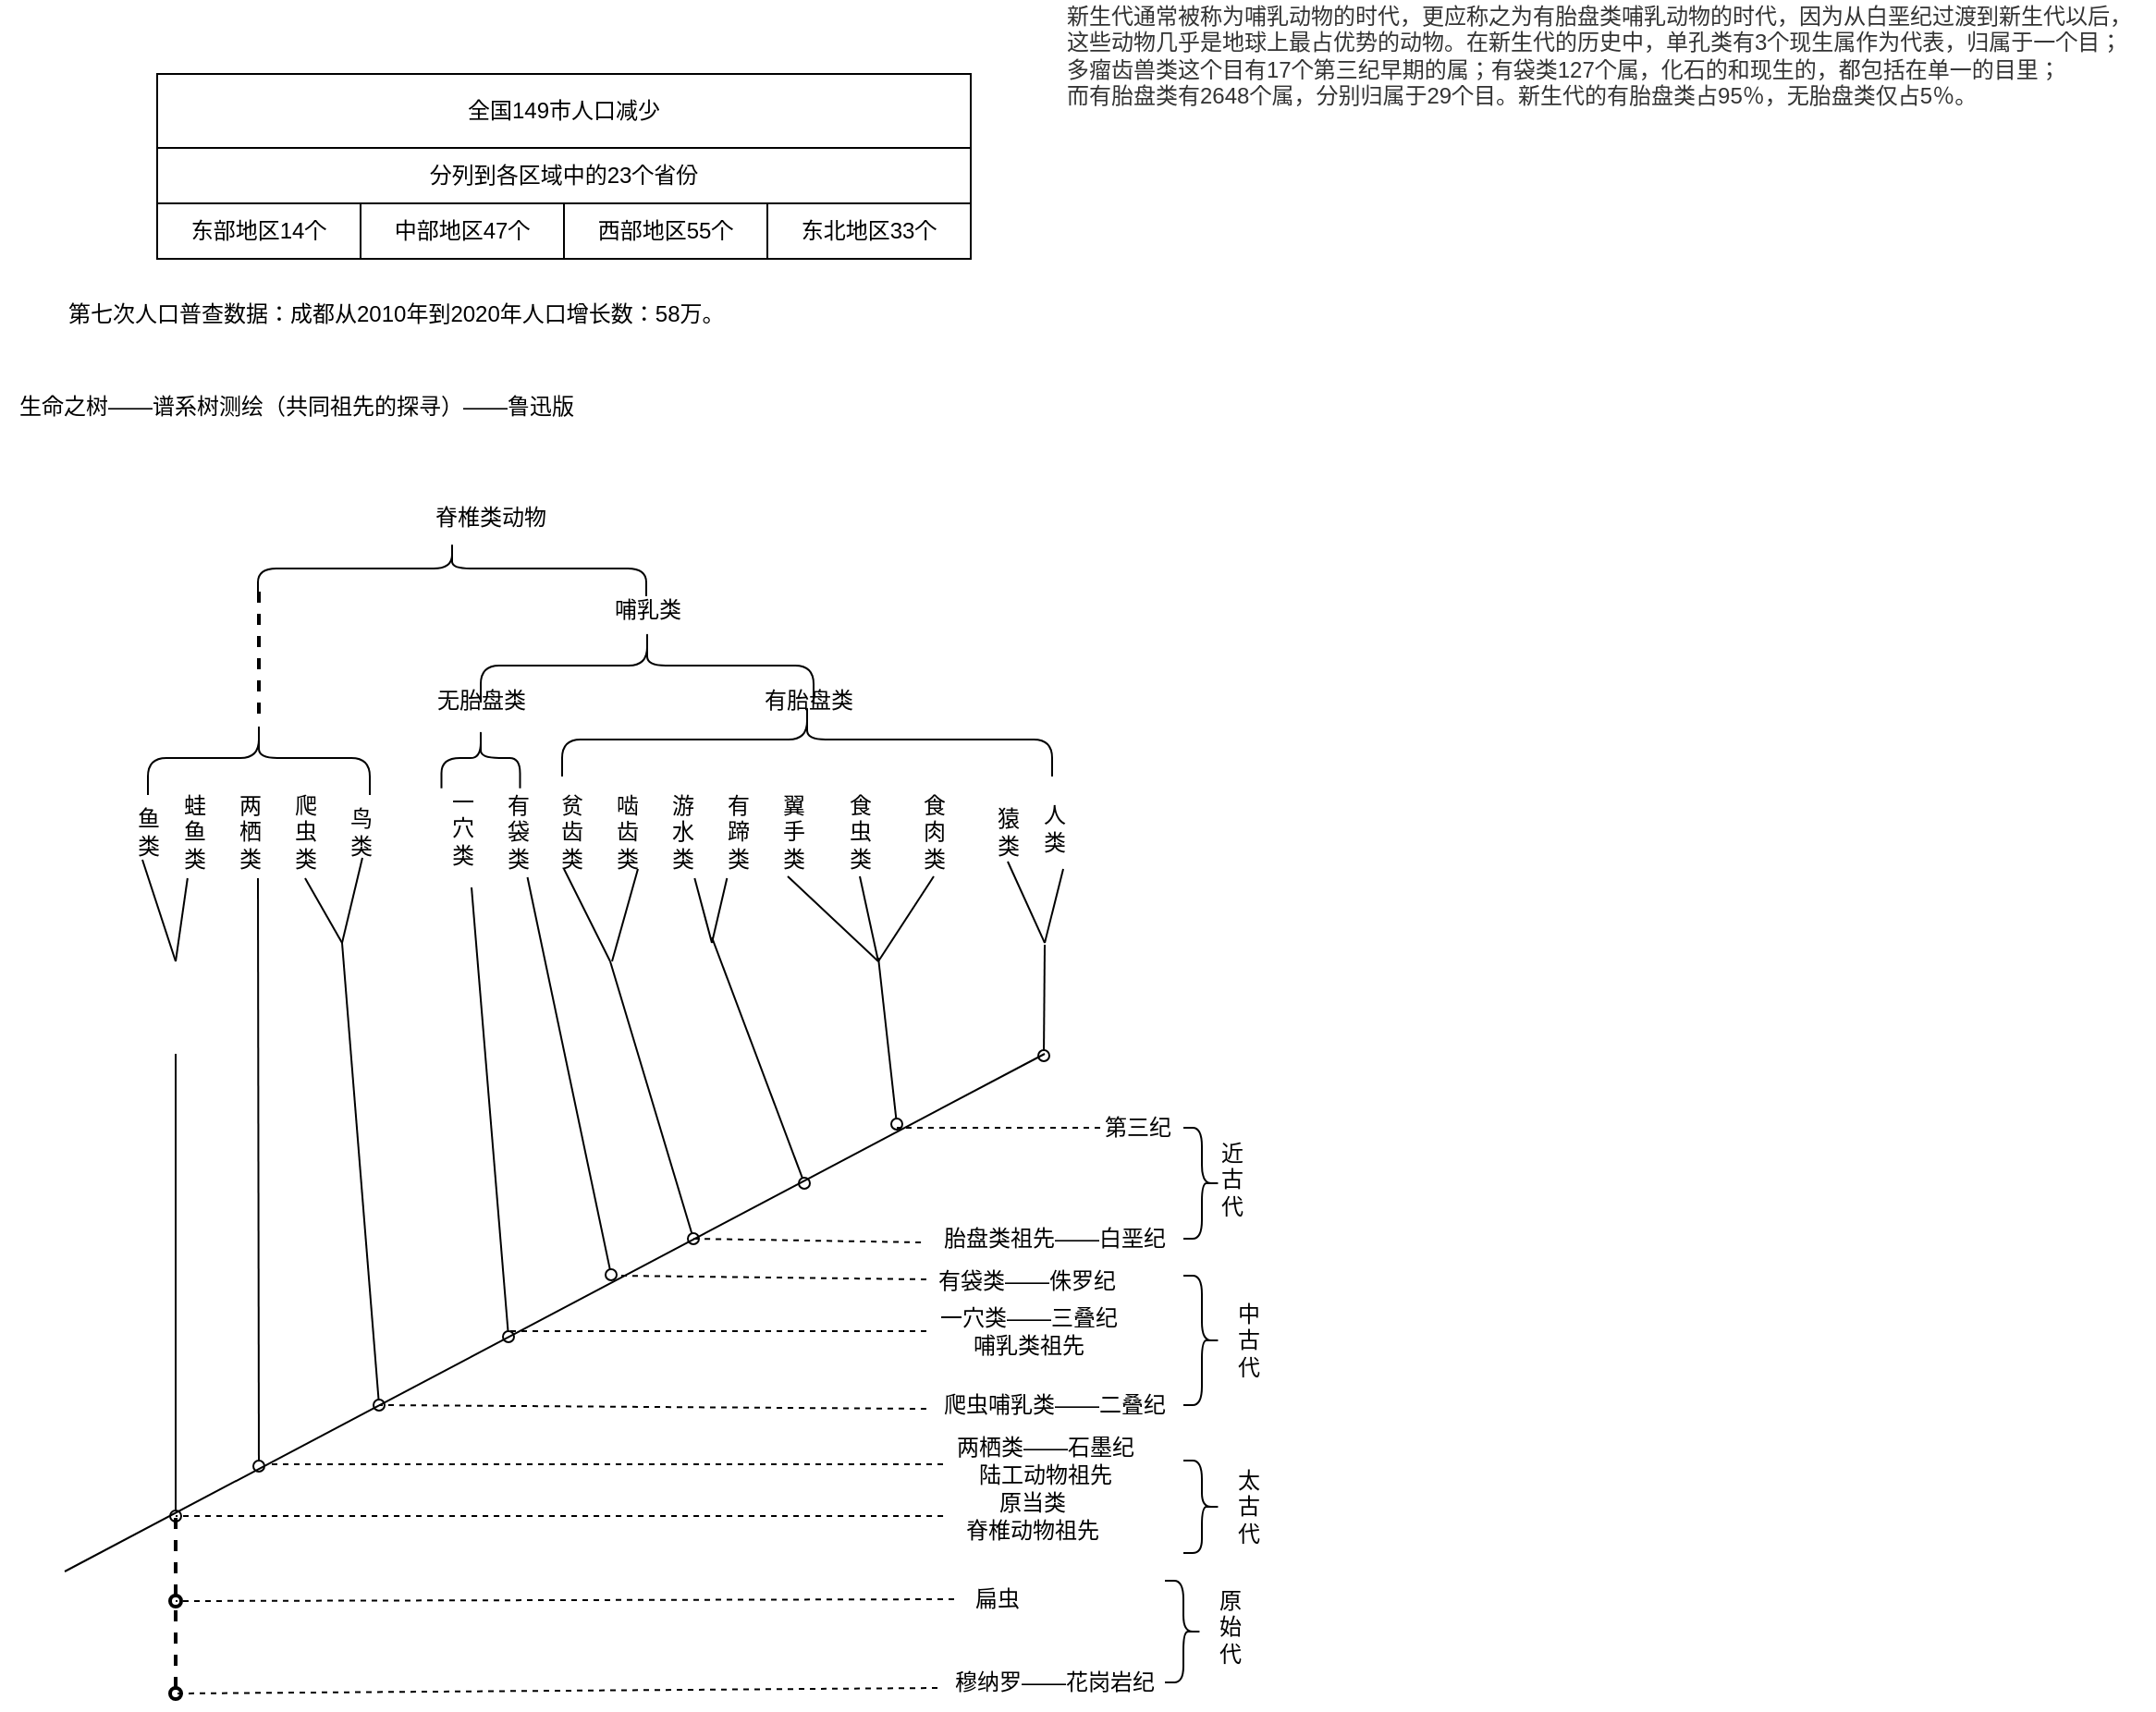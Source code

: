 <mxfile version="14.9.6" type="github">
  <diagram id="l7Ko_PinxQo50UgZ7-K5" name="Page-1">
    <mxGraphModel dx="765" dy="731" grid="1" gridSize="10" guides="1" tooltips="1" connect="1" arrows="1" fold="1" page="1" pageScale="1" pageWidth="827" pageHeight="1169" math="0" shadow="0">
      <root>
        <mxCell id="0" />
        <mxCell id="1" parent="0" />
        <mxCell id="cFST7dc2pD31edWH3BOT-1" value="全国149市人口减少" style="rounded=0;whiteSpace=wrap;html=1;" parent="1" vertex="1">
          <mxGeometry x="90" y="80" width="440" height="40" as="geometry" />
        </mxCell>
        <mxCell id="cFST7dc2pD31edWH3BOT-2" value="分列到各区域中的23个省份" style="rounded=0;whiteSpace=wrap;html=1;" parent="1" vertex="1">
          <mxGeometry x="90" y="120" width="440" height="30" as="geometry" />
        </mxCell>
        <mxCell id="cFST7dc2pD31edWH3BOT-3" value="东部地区14个" style="rounded=0;whiteSpace=wrap;html=1;" parent="1" vertex="1">
          <mxGeometry x="90" y="150" width="110" height="30" as="geometry" />
        </mxCell>
        <mxCell id="cFST7dc2pD31edWH3BOT-4" value="中部地区47个" style="rounded=0;whiteSpace=wrap;html=1;" parent="1" vertex="1">
          <mxGeometry x="200" y="150" width="110" height="30" as="geometry" />
        </mxCell>
        <mxCell id="cFST7dc2pD31edWH3BOT-5" value="西部地区55个" style="rounded=0;whiteSpace=wrap;html=1;" parent="1" vertex="1">
          <mxGeometry x="310" y="150" width="110" height="30" as="geometry" />
        </mxCell>
        <mxCell id="cFST7dc2pD31edWH3BOT-6" value="东北地区33个" style="rounded=0;whiteSpace=wrap;html=1;" parent="1" vertex="1">
          <mxGeometry x="420" y="150" width="110" height="30" as="geometry" />
        </mxCell>
        <mxCell id="VBDfhCNgzuD13jIUxgFp-1" value="第七次人口普查数据：成都从2010年到2020年人口增长数：58万。" style="text;html=1;align=left;verticalAlign=middle;resizable=0;points=[];autosize=1;strokeColor=none;" parent="1" vertex="1">
          <mxGeometry x="40" y="200" width="370" height="20" as="geometry" />
        </mxCell>
        <mxCell id="sI_rSDqrXAOF6AItgc4k-2" value="" style="shape=curlyBracket;whiteSpace=wrap;html=1;rounded=1;flipH=1;rotation=-90;" vertex="1" parent="1">
          <mxGeometry x="234.5" y="242.5" width="30" height="210" as="geometry" />
        </mxCell>
        <mxCell id="sI_rSDqrXAOF6AItgc4k-3" value="脊椎类动物" style="text;html=1;align=center;verticalAlign=middle;resizable=0;points=[];autosize=1;strokeColor=none;" vertex="1" parent="1">
          <mxGeometry x="230" y="310" width="80" height="20" as="geometry" />
        </mxCell>
        <mxCell id="sI_rSDqrXAOF6AItgc4k-4" value="" style="shape=curlyBracket;whiteSpace=wrap;html=1;rounded=1;flipH=1;rotation=-90;" vertex="1" parent="1">
          <mxGeometry x="125" y="390" width="40" height="120" as="geometry" />
        </mxCell>
        <mxCell id="sI_rSDqrXAOF6AItgc4k-5" value="鱼&lt;br&gt;类" style="text;html=1;align=center;verticalAlign=middle;resizable=0;points=[];autosize=1;strokeColor=none;" vertex="1" parent="1">
          <mxGeometry x="70" y="475" width="30" height="30" as="geometry" />
        </mxCell>
        <mxCell id="sI_rSDqrXAOF6AItgc4k-6" value="蛙&lt;br&gt;鱼&lt;br&gt;类" style="text;html=1;align=center;verticalAlign=middle;resizable=0;points=[];autosize=1;strokeColor=none;" vertex="1" parent="1">
          <mxGeometry x="95" y="465" width="30" height="50" as="geometry" />
        </mxCell>
        <mxCell id="sI_rSDqrXAOF6AItgc4k-7" value="两&lt;br&gt;栖&lt;br&gt;类" style="text;html=1;align=center;verticalAlign=middle;resizable=0;points=[];autosize=1;strokeColor=none;" vertex="1" parent="1">
          <mxGeometry x="125" y="465" width="30" height="50" as="geometry" />
        </mxCell>
        <mxCell id="sI_rSDqrXAOF6AItgc4k-8" value="爬&lt;br&gt;虫&lt;br&gt;类" style="text;html=1;align=center;verticalAlign=middle;resizable=0;points=[];autosize=1;strokeColor=none;" vertex="1" parent="1">
          <mxGeometry x="155" y="465" width="30" height="50" as="geometry" />
        </mxCell>
        <mxCell id="sI_rSDqrXAOF6AItgc4k-9" value="鸟&lt;br&gt;类" style="text;html=1;align=center;verticalAlign=middle;resizable=0;points=[];autosize=1;strokeColor=none;" vertex="1" parent="1">
          <mxGeometry x="185" y="475" width="30" height="30" as="geometry" />
        </mxCell>
        <mxCell id="sI_rSDqrXAOF6AItgc4k-10" value="一&lt;br&gt;穴&lt;br&gt;类" style="text;html=1;align=center;verticalAlign=middle;resizable=0;points=[];autosize=1;strokeColor=none;" vertex="1" parent="1">
          <mxGeometry x="240" y="462.5" width="30" height="50" as="geometry" />
        </mxCell>
        <mxCell id="sI_rSDqrXAOF6AItgc4k-11" value="有&lt;br&gt;袋&lt;br&gt;类" style="text;html=1;align=center;verticalAlign=middle;resizable=0;points=[];autosize=1;strokeColor=none;" vertex="1" parent="1">
          <mxGeometry x="270" y="464.5" width="30" height="50" as="geometry" />
        </mxCell>
        <mxCell id="sI_rSDqrXAOF6AItgc4k-12" value="贫&lt;br&gt;齿&lt;br&gt;类" style="text;html=1;align=center;verticalAlign=middle;resizable=0;points=[];autosize=1;strokeColor=none;" vertex="1" parent="1">
          <mxGeometry x="299" y="465" width="30" height="50" as="geometry" />
        </mxCell>
        <mxCell id="sI_rSDqrXAOF6AItgc4k-14" value="生命之树——谱系树测绘（共同祖先的探寻）——鲁迅版" style="text;html=1;align=center;verticalAlign=middle;resizable=0;points=[];autosize=1;strokeColor=none;" vertex="1" parent="1">
          <mxGeometry x="5" y="250" width="320" height="20" as="geometry" />
        </mxCell>
        <mxCell id="sI_rSDqrXAOF6AItgc4k-15" value="啮&lt;br&gt;齿&lt;br&gt;类" style="text;html=1;align=center;verticalAlign=middle;resizable=0;points=[];autosize=1;strokeColor=none;" vertex="1" parent="1">
          <mxGeometry x="329" y="465" width="30" height="50" as="geometry" />
        </mxCell>
        <mxCell id="sI_rSDqrXAOF6AItgc4k-16" value="游&lt;br&gt;水&lt;br&gt;类" style="text;html=1;align=center;verticalAlign=middle;resizable=0;points=[];autosize=1;strokeColor=none;" vertex="1" parent="1">
          <mxGeometry x="359" y="465" width="30" height="50" as="geometry" />
        </mxCell>
        <mxCell id="sI_rSDqrXAOF6AItgc4k-17" value="&lt;span style=&quot;color: rgb(51 , 51 , 51) ; font-family: &amp;#34;arial&amp;#34; , &amp;#34;pingfang sc&amp;#34; , &amp;#34;microsoft yahei&amp;#34; , sans-serif ; background-color: rgb(255 , 255 , 255)&quot;&gt;&lt;font style=&quot;font-size: 12px&quot;&gt;新生代通常被称为哺乳动物的时代，更应称之为有胎盘类哺乳动物的时代，因为从白垩纪过渡到新生代以后，&lt;br&gt;这些动物几乎是地球上最占优势的动物。在新生代的历史中，单孔类有3个现生属作为代表，归属于一个目；&lt;br&gt;多瘤齿兽类这个目有17个第三纪早期的属；有袋类127个属，化石的和现生的，都包括在单一的目里；&lt;br&gt;而有胎盘类有2648个属，分别归属于29个目。新生代的有胎盘类占95％，无胎盘类仅占5％。&lt;/font&gt;&lt;/span&gt;" style="text;html=1;align=left;verticalAlign=middle;resizable=0;points=[];autosize=1;strokeColor=none;" vertex="1" parent="1">
          <mxGeometry x="580" y="40" width="590" height="60" as="geometry" />
        </mxCell>
        <mxCell id="sI_rSDqrXAOF6AItgc4k-18" value="有&lt;br&gt;蹄&lt;br&gt;类" style="text;html=1;align=center;verticalAlign=middle;resizable=0;points=[];autosize=1;strokeColor=none;" vertex="1" parent="1">
          <mxGeometry x="389" y="465" width="30" height="50" as="geometry" />
        </mxCell>
        <mxCell id="sI_rSDqrXAOF6AItgc4k-19" value="翼&lt;br&gt;手&lt;br&gt;类" style="text;html=1;align=center;verticalAlign=middle;resizable=0;points=[];autosize=1;strokeColor=none;" vertex="1" parent="1">
          <mxGeometry x="419" y="465" width="30" height="50" as="geometry" />
        </mxCell>
        <mxCell id="sI_rSDqrXAOF6AItgc4k-20" value="食&lt;br&gt;虫&lt;br&gt;类" style="text;html=1;align=center;verticalAlign=middle;resizable=0;points=[];autosize=1;strokeColor=none;" vertex="1" parent="1">
          <mxGeometry x="455" y="465" width="30" height="50" as="geometry" />
        </mxCell>
        <mxCell id="sI_rSDqrXAOF6AItgc4k-21" value="食&lt;br&gt;肉&lt;br&gt;类" style="text;html=1;align=center;verticalAlign=middle;resizable=0;points=[];autosize=1;strokeColor=none;" vertex="1" parent="1">
          <mxGeometry x="495" y="465" width="30" height="50" as="geometry" />
        </mxCell>
        <mxCell id="sI_rSDqrXAOF6AItgc4k-22" value="猿&lt;br&gt;类" style="text;html=1;align=center;verticalAlign=middle;resizable=0;points=[];autosize=1;strokeColor=none;" vertex="1" parent="1">
          <mxGeometry x="535" y="475" width="30" height="30" as="geometry" />
        </mxCell>
        <mxCell id="sI_rSDqrXAOF6AItgc4k-23" value="人&lt;br&gt;类" style="text;html=1;align=center;verticalAlign=middle;resizable=0;points=[];autosize=1;strokeColor=none;" vertex="1" parent="1">
          <mxGeometry x="560" y="472.5" width="30" height="30" as="geometry" />
        </mxCell>
        <mxCell id="sI_rSDqrXAOF6AItgc4k-24" value="" style="shape=curlyBracket;whiteSpace=wrap;html=1;rounded=1;flipH=1;rotation=-90;" vertex="1" parent="1">
          <mxGeometry x="248.62" y="428.75" width="32.75" height="42.5" as="geometry" />
        </mxCell>
        <mxCell id="sI_rSDqrXAOF6AItgc4k-25" value="" style="shape=curlyBracket;whiteSpace=wrap;html=1;rounded=1;flipH=1;rotation=-90;" vertex="1" parent="1">
          <mxGeometry x="421.5" y="307.5" width="40" height="265" as="geometry" />
        </mxCell>
        <mxCell id="sI_rSDqrXAOF6AItgc4k-26" value="无胎盘类" style="text;html=1;align=center;verticalAlign=middle;resizable=0;points=[];autosize=1;strokeColor=none;" vertex="1" parent="1">
          <mxGeometry x="234.99" y="408.75" width="60" height="20" as="geometry" />
        </mxCell>
        <mxCell id="sI_rSDqrXAOF6AItgc4k-27" value="有胎盘类" style="text;html=1;align=center;verticalAlign=middle;resizable=0;points=[];autosize=1;strokeColor=none;" vertex="1" parent="1">
          <mxGeometry x="411.5" y="408.75" width="60" height="20" as="geometry" />
        </mxCell>
        <mxCell id="sI_rSDqrXAOF6AItgc4k-28" value="" style="shape=curlyBracket;whiteSpace=wrap;html=1;rounded=1;flipH=1;rotation=-90;" vertex="1" parent="1">
          <mxGeometry x="335" y="310" width="40" height="180" as="geometry" />
        </mxCell>
        <mxCell id="sI_rSDqrXAOF6AItgc4k-29" value="哺乳类" style="text;html=1;align=center;verticalAlign=middle;resizable=0;points=[];autosize=1;strokeColor=none;" vertex="1" parent="1">
          <mxGeometry x="330" y="360" width="50" height="20" as="geometry" />
        </mxCell>
        <mxCell id="sI_rSDqrXAOF6AItgc4k-30" value="" style="line;strokeWidth=2;direction=south;html=1;dashed=1;" vertex="1" parent="1">
          <mxGeometry x="140" y="360" width="10" height="70" as="geometry" />
        </mxCell>
        <mxCell id="sI_rSDqrXAOF6AItgc4k-37" value="" style="endArrow=none;html=1;" edge="1" parent="1">
          <mxGeometry width="50" height="50" relative="1" as="geometry">
            <mxPoint x="40" y="890" as="sourcePoint" />
            <mxPoint x="570" y="610" as="targetPoint" />
          </mxGeometry>
        </mxCell>
        <mxCell id="sI_rSDqrXAOF6AItgc4k-38" value="" style="endArrow=none;html=1;startArrow=oval;startFill=0;" edge="1" parent="1">
          <mxGeometry width="50" height="50" relative="1" as="geometry">
            <mxPoint x="100" y="860" as="sourcePoint" />
            <mxPoint x="100" y="610" as="targetPoint" />
          </mxGeometry>
        </mxCell>
        <mxCell id="sI_rSDqrXAOF6AItgc4k-39" value="" style="endArrow=none;html=1;startArrow=oval;startFill=0;" edge="1" parent="1">
          <mxGeometry width="50" height="50" relative="1" as="geometry">
            <mxPoint x="145" y="833" as="sourcePoint" />
            <mxPoint x="144.5" y="515" as="targetPoint" />
          </mxGeometry>
        </mxCell>
        <mxCell id="sI_rSDqrXAOF6AItgc4k-40" value="" style="endArrow=none;html=1;startArrow=oval;startFill=0;" edge="1" parent="1">
          <mxGeometry width="50" height="50" relative="1" as="geometry">
            <mxPoint x="210" y="800" as="sourcePoint" />
            <mxPoint x="190" y="550" as="targetPoint" />
          </mxGeometry>
        </mxCell>
        <mxCell id="sI_rSDqrXAOF6AItgc4k-42" value="" style="endArrow=none;html=1;entryX=0.4;entryY=1;entryDx=0;entryDy=0;entryPerimeter=0;" edge="1" parent="1" target="sI_rSDqrXAOF6AItgc4k-5">
          <mxGeometry width="50" height="50" relative="1" as="geometry">
            <mxPoint x="100" y="560" as="sourcePoint" />
            <mxPoint x="400" y="660" as="targetPoint" />
          </mxGeometry>
        </mxCell>
        <mxCell id="sI_rSDqrXAOF6AItgc4k-43" value="" style="endArrow=none;html=1;" edge="1" parent="1" target="sI_rSDqrXAOF6AItgc4k-6">
          <mxGeometry width="50" height="50" relative="1" as="geometry">
            <mxPoint x="100" y="560" as="sourcePoint" />
            <mxPoint x="92" y="515" as="targetPoint" />
          </mxGeometry>
        </mxCell>
        <mxCell id="sI_rSDqrXAOF6AItgc4k-44" value="" style="endArrow=none;html=1;entryX=0.5;entryY=1;entryDx=0;entryDy=0;entryPerimeter=0;" edge="1" parent="1" target="sI_rSDqrXAOF6AItgc4k-8">
          <mxGeometry width="50" height="50" relative="1" as="geometry">
            <mxPoint x="190" y="550" as="sourcePoint" />
            <mxPoint x="102" y="525" as="targetPoint" />
          </mxGeometry>
        </mxCell>
        <mxCell id="sI_rSDqrXAOF6AItgc4k-45" value="" style="endArrow=none;html=1;entryX=0.533;entryY=0.967;entryDx=0;entryDy=0;entryPerimeter=0;" edge="1" parent="1" target="sI_rSDqrXAOF6AItgc4k-9">
          <mxGeometry width="50" height="50" relative="1" as="geometry">
            <mxPoint x="190" y="550" as="sourcePoint" />
            <mxPoint x="112" y="535" as="targetPoint" />
          </mxGeometry>
        </mxCell>
        <mxCell id="sI_rSDqrXAOF6AItgc4k-46" value="" style="endArrow=none;html=1;" edge="1" parent="1">
          <mxGeometry width="50" height="50" relative="1" as="geometry">
            <mxPoint x="335" y="560" as="sourcePoint" />
            <mxPoint x="310" y="510" as="targetPoint" />
          </mxGeometry>
        </mxCell>
        <mxCell id="sI_rSDqrXAOF6AItgc4k-47" value="" style="endArrow=none;html=1;startArrow=oval;startFill=0;entryX=0.667;entryY=1.15;entryDx=0;entryDy=0;entryPerimeter=0;" edge="1" parent="1" target="sI_rSDqrXAOF6AItgc4k-10">
          <mxGeometry width="50" height="50" relative="1" as="geometry">
            <mxPoint x="280" y="763" as="sourcePoint" />
            <mxPoint x="280.99" y="530.5" as="targetPoint" />
          </mxGeometry>
        </mxCell>
        <mxCell id="sI_rSDqrXAOF6AItgc4k-48" value="" style="endArrow=none;html=1;startArrow=oval;startFill=0;" edge="1" parent="1" target="sI_rSDqrXAOF6AItgc4k-11">
          <mxGeometry width="50" height="50" relative="1" as="geometry">
            <mxPoint x="335.5" y="729.5" as="sourcePoint" />
            <mxPoint x="335" y="515" as="targetPoint" />
          </mxGeometry>
        </mxCell>
        <mxCell id="sI_rSDqrXAOF6AItgc4k-49" value="" style="endArrow=none;html=1;startArrow=oval;startFill=0;" edge="1" parent="1">
          <mxGeometry width="50" height="50" relative="1" as="geometry">
            <mxPoint x="380" y="710" as="sourcePoint" />
            <mxPoint x="335" y="560" as="targetPoint" />
          </mxGeometry>
        </mxCell>
        <mxCell id="sI_rSDqrXAOF6AItgc4k-51" value="" style="endArrow=none;html=1;" edge="1" parent="1">
          <mxGeometry width="50" height="50" relative="1" as="geometry">
            <mxPoint x="336" y="560" as="sourcePoint" />
            <mxPoint x="350" y="510" as="targetPoint" />
          </mxGeometry>
        </mxCell>
        <mxCell id="sI_rSDqrXAOF6AItgc4k-52" value="" style="endArrow=none;html=1;" edge="1" parent="1" target="sI_rSDqrXAOF6AItgc4k-16">
          <mxGeometry width="50" height="50" relative="1" as="geometry">
            <mxPoint x="390" y="550" as="sourcePoint" />
            <mxPoint x="337" y="525" as="targetPoint" />
          </mxGeometry>
        </mxCell>
        <mxCell id="sI_rSDqrXAOF6AItgc4k-53" value="" style="endArrow=none;html=1;" edge="1" parent="1" target="sI_rSDqrXAOF6AItgc4k-18">
          <mxGeometry width="50" height="50" relative="1" as="geometry">
            <mxPoint x="390" y="550" as="sourcePoint" />
            <mxPoint x="347" y="535" as="targetPoint" />
          </mxGeometry>
        </mxCell>
        <mxCell id="sI_rSDqrXAOF6AItgc4k-54" value="" style="endArrow=none;html=1;startArrow=oval;startFill=0;" edge="1" parent="1">
          <mxGeometry width="50" height="50" relative="1" as="geometry">
            <mxPoint x="440" y="680" as="sourcePoint" />
            <mxPoint x="390" y="547" as="targetPoint" />
          </mxGeometry>
        </mxCell>
        <mxCell id="sI_rSDqrXAOF6AItgc4k-55" value="" style="endArrow=none;html=1;entryX=0.4;entryY=0.98;entryDx=0;entryDy=0;entryPerimeter=0;" edge="1" parent="1" target="sI_rSDqrXAOF6AItgc4k-19">
          <mxGeometry width="50" height="50" relative="1" as="geometry">
            <mxPoint x="480" y="560" as="sourcePoint" />
            <mxPoint x="390.667" y="525" as="targetPoint" />
          </mxGeometry>
        </mxCell>
        <mxCell id="sI_rSDqrXAOF6AItgc4k-56" value="" style="endArrow=none;html=1;entryX=0.5;entryY=0.98;entryDx=0;entryDy=0;entryPerimeter=0;" edge="1" parent="1" target="sI_rSDqrXAOF6AItgc4k-20">
          <mxGeometry width="50" height="50" relative="1" as="geometry">
            <mxPoint x="480" y="560" as="sourcePoint" />
            <mxPoint x="400.667" y="535" as="targetPoint" />
          </mxGeometry>
        </mxCell>
        <mxCell id="sI_rSDqrXAOF6AItgc4k-57" value="" style="endArrow=none;html=1;entryX=0.5;entryY=0.98;entryDx=0;entryDy=0;entryPerimeter=0;" edge="1" parent="1" target="sI_rSDqrXAOF6AItgc4k-21">
          <mxGeometry width="50" height="50" relative="1" as="geometry">
            <mxPoint x="480" y="560" as="sourcePoint" />
            <mxPoint x="410.667" y="545" as="targetPoint" />
          </mxGeometry>
        </mxCell>
        <mxCell id="sI_rSDqrXAOF6AItgc4k-58" value="" style="endArrow=none;html=1;startArrow=oval;startFill=0;" edge="1" parent="1">
          <mxGeometry width="50" height="50" relative="1" as="geometry">
            <mxPoint x="490" y="648" as="sourcePoint" />
            <mxPoint x="480" y="558" as="targetPoint" />
          </mxGeometry>
        </mxCell>
        <mxCell id="sI_rSDqrXAOF6AItgc4k-59" value="" style="endArrow=none;html=1;entryX=0.5;entryY=1.033;entryDx=0;entryDy=0;entryPerimeter=0;" edge="1" parent="1" target="sI_rSDqrXAOF6AItgc4k-22">
          <mxGeometry width="50" height="50" relative="1" as="geometry">
            <mxPoint x="570" y="550" as="sourcePoint" />
            <mxPoint x="520" y="524" as="targetPoint" />
          </mxGeometry>
        </mxCell>
        <mxCell id="sI_rSDqrXAOF6AItgc4k-60" value="" style="endArrow=none;html=1;entryX=0.667;entryY=1.25;entryDx=0;entryDy=0;entryPerimeter=0;" edge="1" parent="1" target="sI_rSDqrXAOF6AItgc4k-23">
          <mxGeometry width="50" height="50" relative="1" as="geometry">
            <mxPoint x="570" y="550" as="sourcePoint" />
            <mxPoint x="530" y="534" as="targetPoint" />
          </mxGeometry>
        </mxCell>
        <mxCell id="sI_rSDqrXAOF6AItgc4k-61" value="" style="endArrow=none;html=1;startArrow=oval;startFill=0;" edge="1" parent="1">
          <mxGeometry width="50" height="50" relative="1" as="geometry">
            <mxPoint x="569.5" y="611" as="sourcePoint" />
            <mxPoint x="570" y="551" as="targetPoint" />
          </mxGeometry>
        </mxCell>
        <mxCell id="sI_rSDqrXAOF6AItgc4k-63" value="" style="endArrow=none;dashed=1;html=1;exitX=-0.014;exitY=0.6;exitDx=0;exitDy=0;exitPerimeter=0;" edge="1" parent="1" source="sI_rSDqrXAOF6AItgc4k-85">
          <mxGeometry width="50" height="50" relative="1" as="geometry">
            <mxPoint x="620" y="710" as="sourcePoint" />
            <mxPoint x="380" y="710" as="targetPoint" />
          </mxGeometry>
        </mxCell>
        <mxCell id="sI_rSDqrXAOF6AItgc4k-64" value="" style="endArrow=none;dashed=1;html=1;startArrow=none;exitX=0.009;exitY=0.45;exitDx=0;exitDy=0;exitPerimeter=0;" edge="1" parent="1" source="sI_rSDqrXAOF6AItgc4k-83">
          <mxGeometry width="50" height="50" relative="1" as="geometry">
            <mxPoint x="510" y="730" as="sourcePoint" />
            <mxPoint x="340" y="730" as="targetPoint" />
          </mxGeometry>
        </mxCell>
        <mxCell id="sI_rSDqrXAOF6AItgc4k-65" value="" style="endArrow=none;dashed=1;html=1;" edge="1" parent="1" source="sI_rSDqrXAOF6AItgc4k-80">
          <mxGeometry width="50" height="50" relative="1" as="geometry">
            <mxPoint x="650" y="750" as="sourcePoint" />
            <mxPoint x="280" y="760" as="targetPoint" />
          </mxGeometry>
        </mxCell>
        <mxCell id="sI_rSDqrXAOF6AItgc4k-66" value="" style="endArrow=none;dashed=1;html=1;exitX=0.007;exitY=0.6;exitDx=0;exitDy=0;exitPerimeter=0;" edge="1" parent="1" source="sI_rSDqrXAOF6AItgc4k-79">
          <mxGeometry width="50" height="50" relative="1" as="geometry">
            <mxPoint x="540" y="770" as="sourcePoint" />
            <mxPoint x="210" y="800" as="targetPoint" />
          </mxGeometry>
        </mxCell>
        <mxCell id="sI_rSDqrXAOF6AItgc4k-67" value="" style="endArrow=none;dashed=1;html=1;" edge="1" parent="1">
          <mxGeometry width="50" height="50" relative="1" as="geometry">
            <mxPoint x="515" y="832" as="sourcePoint" />
            <mxPoint x="150" y="832" as="targetPoint" />
          </mxGeometry>
        </mxCell>
        <mxCell id="sI_rSDqrXAOF6AItgc4k-68" value="" style="endArrow=none;dashed=1;html=1;exitX=-0.033;exitY=0.5;exitDx=0;exitDy=0;exitPerimeter=0;" edge="1" parent="1" source="sI_rSDqrXAOF6AItgc4k-77">
          <mxGeometry width="50" height="50" relative="1" as="geometry">
            <mxPoint x="535" y="864.531" as="sourcePoint" />
            <mxPoint x="100" y="860" as="targetPoint" />
          </mxGeometry>
        </mxCell>
        <mxCell id="sI_rSDqrXAOF6AItgc4k-70" value="" style="endArrow=none;dashed=1;html=1;exitX=0.1;exitY=0.5;exitDx=0;exitDy=0;exitPerimeter=0;" edge="1" parent="1" source="sI_rSDqrXAOF6AItgc4k-87">
          <mxGeometry width="50" height="50" relative="1" as="geometry">
            <mxPoint x="760" y="650" as="sourcePoint" />
            <mxPoint x="490" y="650" as="targetPoint" />
          </mxGeometry>
        </mxCell>
        <mxCell id="sI_rSDqrXAOF6AItgc4k-71" value="" style="endArrow=none;dashed=1;html=1;startArrow=oval;startFill=0;strokeWidth=2;" edge="1" parent="1">
          <mxGeometry width="50" height="50" relative="1" as="geometry">
            <mxPoint x="100" y="906" as="sourcePoint" />
            <mxPoint x="100" y="856" as="targetPoint" />
          </mxGeometry>
        </mxCell>
        <mxCell id="sI_rSDqrXAOF6AItgc4k-72" value="" style="endArrow=none;dashed=1;html=1;startArrow=oval;startFill=0;strokeWidth=2;" edge="1" parent="1">
          <mxGeometry width="50" height="50" relative="1" as="geometry">
            <mxPoint x="100" y="956" as="sourcePoint" />
            <mxPoint x="100" y="906" as="targetPoint" />
          </mxGeometry>
        </mxCell>
        <mxCell id="sI_rSDqrXAOF6AItgc4k-73" value="" style="endArrow=none;dashed=1;html=1;exitX=-0.075;exitY=0.5;exitDx=0;exitDy=0;exitPerimeter=0;" edge="1" parent="1" source="sI_rSDqrXAOF6AItgc4k-76">
          <mxGeometry width="50" height="50" relative="1" as="geometry">
            <mxPoint x="560" y="906" as="sourcePoint" />
            <mxPoint x="100" y="906" as="targetPoint" />
          </mxGeometry>
        </mxCell>
        <mxCell id="sI_rSDqrXAOF6AItgc4k-74" value="" style="endArrow=none;dashed=1;html=1;exitX=-0.025;exitY=0.65;exitDx=0;exitDy=0;exitPerimeter=0;" edge="1" parent="1" source="sI_rSDqrXAOF6AItgc4k-75">
          <mxGeometry width="50" height="50" relative="1" as="geometry">
            <mxPoint x="560" y="956" as="sourcePoint" />
            <mxPoint x="100" y="956" as="targetPoint" />
          </mxGeometry>
        </mxCell>
        <mxCell id="sI_rSDqrXAOF6AItgc4k-75" value="穆纳罗——花岗岩纪" style="text;html=1;align=center;verticalAlign=middle;resizable=0;points=[];autosize=1;strokeColor=none;" vertex="1" parent="1">
          <mxGeometry x="515" y="940" width="120" height="20" as="geometry" />
        </mxCell>
        <mxCell id="sI_rSDqrXAOF6AItgc4k-76" value="扁虫" style="text;html=1;align=center;verticalAlign=middle;resizable=0;points=[];autosize=1;strokeColor=none;" vertex="1" parent="1">
          <mxGeometry x="524" y="895" width="40" height="20" as="geometry" />
        </mxCell>
        <mxCell id="sI_rSDqrXAOF6AItgc4k-77" value="原当类&lt;br&gt;脊椎动物祖先" style="text;html=1;align=center;verticalAlign=middle;resizable=0;points=[];autosize=1;strokeColor=none;" vertex="1" parent="1">
          <mxGeometry x="518" y="845" width="90" height="30" as="geometry" />
        </mxCell>
        <mxCell id="sI_rSDqrXAOF6AItgc4k-78" value="两栖类——石墨纪&lt;br&gt;陆工动物祖先" style="text;html=1;align=center;verticalAlign=middle;resizable=0;points=[];autosize=1;strokeColor=none;" vertex="1" parent="1">
          <mxGeometry x="515" y="815" width="110" height="30" as="geometry" />
        </mxCell>
        <mxCell id="sI_rSDqrXAOF6AItgc4k-79" value="爬虫哺乳类——二叠纪" style="text;html=1;align=center;verticalAlign=middle;resizable=0;points=[];autosize=1;strokeColor=none;" vertex="1" parent="1">
          <mxGeometry x="505" y="790" width="140" height="20" as="geometry" />
        </mxCell>
        <mxCell id="sI_rSDqrXAOF6AItgc4k-80" value="一穴类——三叠纪&lt;br&gt;哺乳类祖先" style="text;html=1;align=center;verticalAlign=middle;resizable=0;points=[];autosize=1;strokeColor=none;" vertex="1" parent="1">
          <mxGeometry x="506" y="745" width="110" height="30" as="geometry" />
        </mxCell>
        <mxCell id="sI_rSDqrXAOF6AItgc4k-83" value="有袋类——侏罗纪" style="text;html=1;align=center;verticalAlign=middle;resizable=0;points=[];autosize=1;strokeColor=none;" vertex="1" parent="1">
          <mxGeometry x="505" y="723" width="110" height="20" as="geometry" />
        </mxCell>
        <mxCell id="sI_rSDqrXAOF6AItgc4k-85" value="胎盘类祖先——白垩纪" style="text;html=1;align=center;verticalAlign=middle;resizable=0;points=[];autosize=1;strokeColor=none;" vertex="1" parent="1">
          <mxGeometry x="505" y="700" width="140" height="20" as="geometry" />
        </mxCell>
        <mxCell id="sI_rSDqrXAOF6AItgc4k-87" value="第三纪" style="text;html=1;align=center;verticalAlign=middle;resizable=0;points=[];autosize=1;strokeColor=none;" vertex="1" parent="1">
          <mxGeometry x="595" y="640" width="50" height="20" as="geometry" />
        </mxCell>
        <mxCell id="sI_rSDqrXAOF6AItgc4k-88" value="" style="shape=curlyBracket;whiteSpace=wrap;html=1;rounded=1;flipH=1;" vertex="1" parent="1">
          <mxGeometry x="635" y="895" width="20" height="55" as="geometry" />
        </mxCell>
        <mxCell id="sI_rSDqrXAOF6AItgc4k-89" value="原&lt;br&gt;始&lt;br&gt;代" style="text;html=1;align=center;verticalAlign=middle;resizable=0;points=[];autosize=1;strokeColor=none;" vertex="1" parent="1">
          <mxGeometry x="655" y="895" width="30" height="50" as="geometry" />
        </mxCell>
        <mxCell id="sI_rSDqrXAOF6AItgc4k-90" value="" style="shape=curlyBracket;whiteSpace=wrap;html=1;rounded=1;flipH=1;" vertex="1" parent="1">
          <mxGeometry x="645" y="830" width="20" height="50" as="geometry" />
        </mxCell>
        <mxCell id="sI_rSDqrXAOF6AItgc4k-91" value="太&lt;br&gt;古&lt;br&gt;代" style="text;html=1;align=center;verticalAlign=middle;resizable=0;points=[];autosize=1;strokeColor=none;" vertex="1" parent="1">
          <mxGeometry x="665" y="830" width="30" height="50" as="geometry" />
        </mxCell>
        <mxCell id="sI_rSDqrXAOF6AItgc4k-92" value="" style="shape=curlyBracket;whiteSpace=wrap;html=1;rounded=1;flipH=1;" vertex="1" parent="1">
          <mxGeometry x="645" y="730" width="20" height="70" as="geometry" />
        </mxCell>
        <mxCell id="sI_rSDqrXAOF6AItgc4k-93" value="中&lt;br&gt;古&lt;br&gt;代" style="text;html=1;align=center;verticalAlign=middle;resizable=0;points=[];autosize=1;strokeColor=none;" vertex="1" parent="1">
          <mxGeometry x="665" y="740" width="30" height="50" as="geometry" />
        </mxCell>
        <mxCell id="sI_rSDqrXAOF6AItgc4k-94" value="" style="shape=curlyBracket;whiteSpace=wrap;html=1;rounded=1;flipH=1;" vertex="1" parent="1">
          <mxGeometry x="645" y="650" width="20" height="60" as="geometry" />
        </mxCell>
        <mxCell id="sI_rSDqrXAOF6AItgc4k-95" value="近&lt;br&gt;古&lt;br&gt;代" style="text;html=1;align=center;verticalAlign=middle;resizable=0;points=[];autosize=1;strokeColor=none;" vertex="1" parent="1">
          <mxGeometry x="656" y="653" width="30" height="50" as="geometry" />
        </mxCell>
      </root>
    </mxGraphModel>
  </diagram>
</mxfile>
